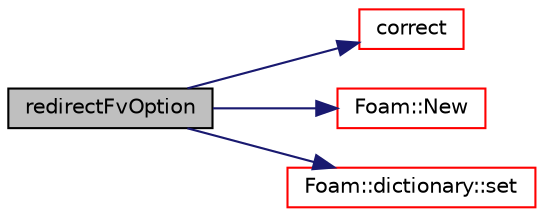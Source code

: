 digraph "redirectFvOption"
{
  bgcolor="transparent";
  edge [fontname="Helvetica",fontsize="10",labelfontname="Helvetica",labelfontsize="10"];
  node [fontname="Helvetica",fontsize="10",shape=record];
  rankdir="LR";
  Node1 [label="redirectFvOption",height=0.2,width=0.4,color="black", fillcolor="grey75", style="filled", fontcolor="black"];
  Node1 -> Node2 [color="midnightblue",fontsize="10",style="solid",fontname="Helvetica"];
  Node2 [label="correct",height=0.2,width=0.4,color="red",URL="$a00305.html#ae51fdfeaaf35978ef684fd411cf41b5c",tooltip="Correct field. "];
  Node1 -> Node3 [color="midnightblue",fontsize="10",style="solid",fontname="Helvetica"];
  Node3 [label="Foam::New",height=0.2,width=0.4,color="red",URL="$a10974.html#a9d62cf14554c95e83f83f14909d9e0ec"];
  Node1 -> Node4 [color="midnightblue",fontsize="10",style="solid",fontname="Helvetica"];
  Node4 [label="Foam::dictionary::set",height=0.2,width=0.4,color="red",URL="$a00530.html#a8396ca7a6d20d7aeebc8b1ac9e18460b",tooltip="Assign a new entry, overwrite any existing entry. "];
}
